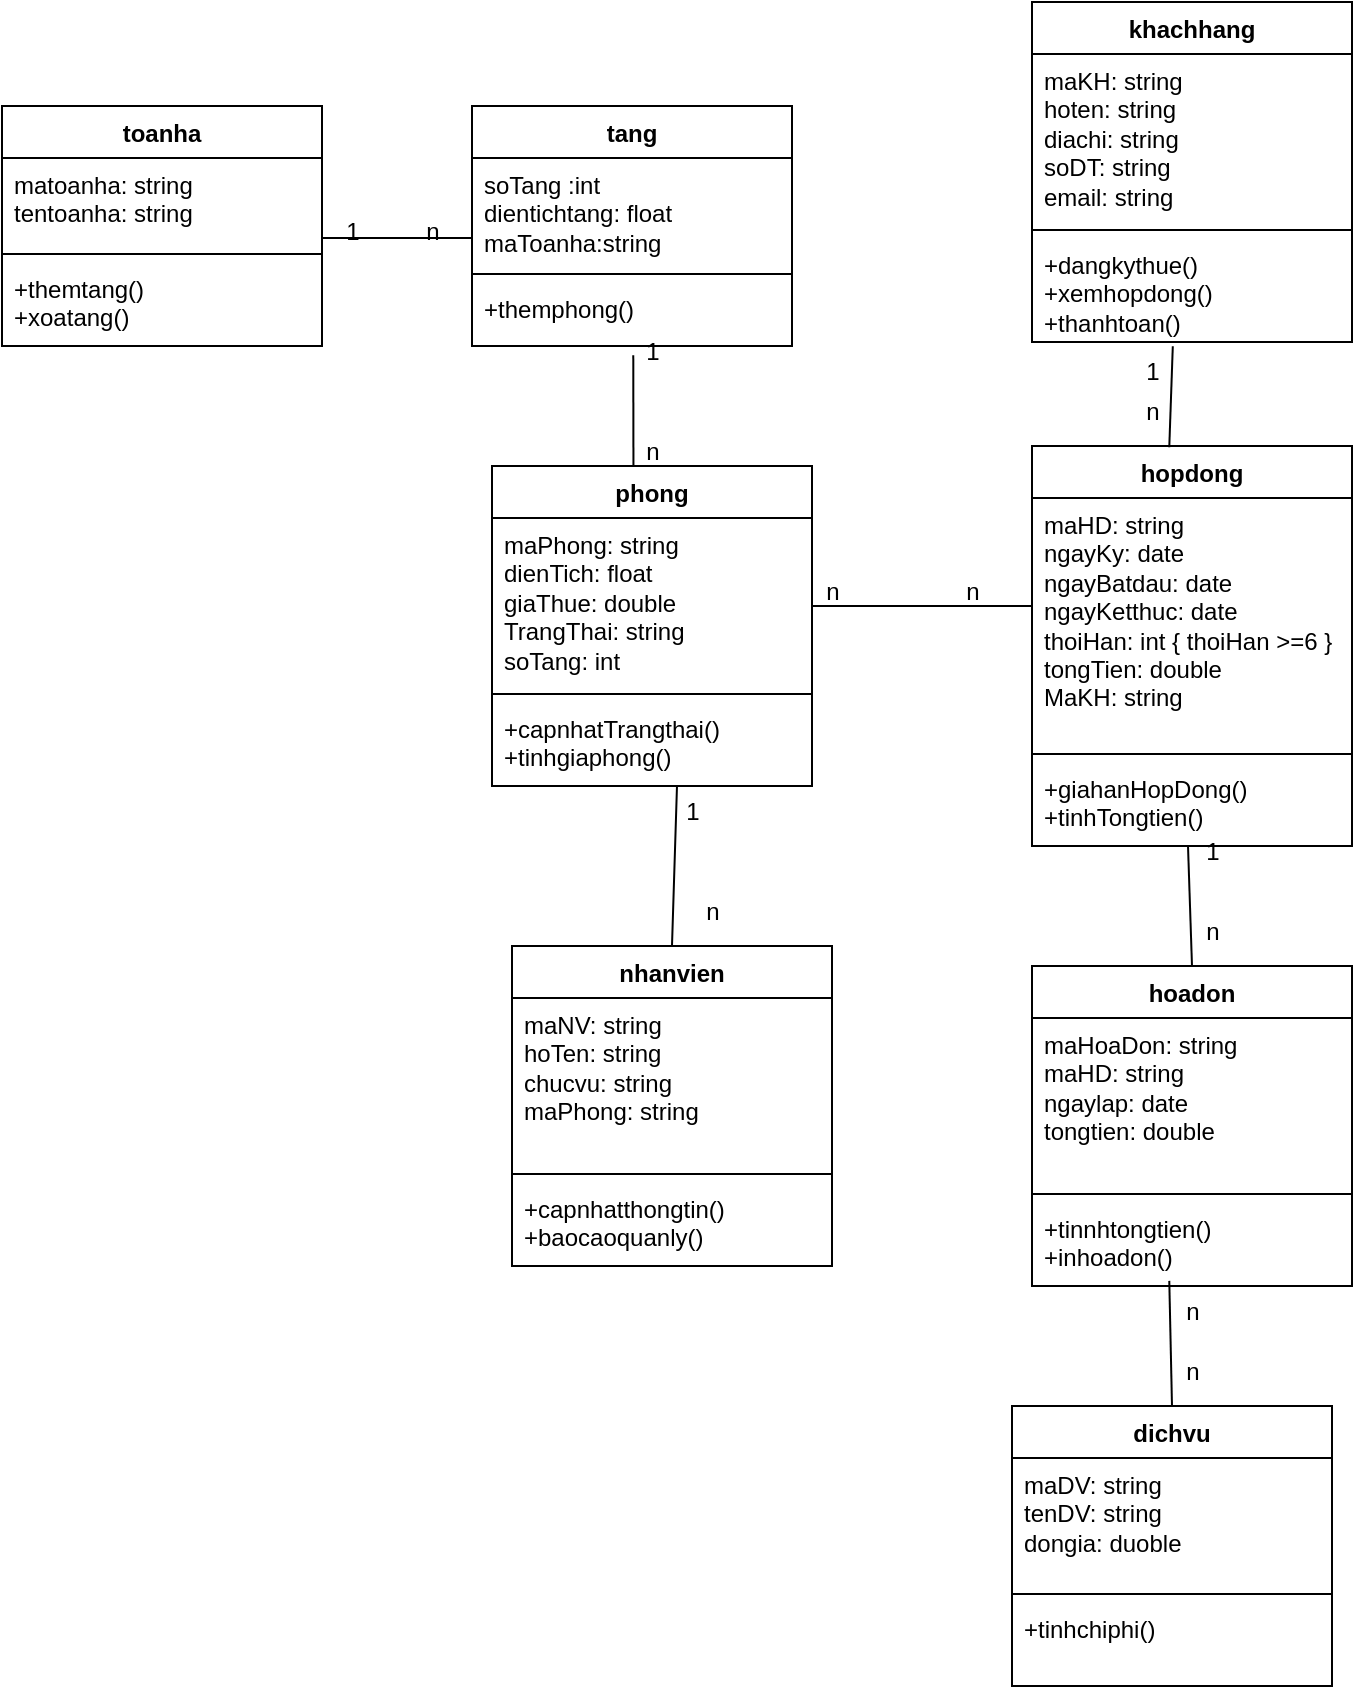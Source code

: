 <mxfile version="28.2.5">
  <diagram name="Page-1" id="X0OGJ7QjjBzwRQMzmcna">
    <mxGraphModel dx="1048" dy="663" grid="1" gridSize="10" guides="1" tooltips="1" connect="1" arrows="1" fold="1" page="1" pageScale="1" pageWidth="850" pageHeight="1100" math="0" shadow="0">
      <root>
        <mxCell id="0" />
        <mxCell id="1" parent="0" />
        <mxCell id="YFDspeUBQayLzU7aIswa-8" value="toanha" style="swimlane;fontStyle=1;align=center;verticalAlign=top;childLayout=stackLayout;horizontal=1;startSize=26;horizontalStack=0;resizeParent=1;resizeParentMax=0;resizeLast=0;collapsible=1;marginBottom=0;whiteSpace=wrap;html=1;" vertex="1" parent="1">
          <mxGeometry x="155" y="310" width="160" height="120" as="geometry" />
        </mxCell>
        <mxCell id="YFDspeUBQayLzU7aIswa-9" value="matoanha: string&lt;div&gt;tentoanha: string&lt;/div&gt;" style="text;strokeColor=none;fillColor=none;align=left;verticalAlign=top;spacingLeft=4;spacingRight=4;overflow=hidden;rotatable=0;points=[[0,0.5],[1,0.5]];portConstraint=eastwest;whiteSpace=wrap;html=1;" vertex="1" parent="YFDspeUBQayLzU7aIswa-8">
          <mxGeometry y="26" width="160" height="44" as="geometry" />
        </mxCell>
        <mxCell id="YFDspeUBQayLzU7aIswa-10" value="" style="line;strokeWidth=1;fillColor=none;align=left;verticalAlign=middle;spacingTop=-1;spacingLeft=3;spacingRight=3;rotatable=0;labelPosition=right;points=[];portConstraint=eastwest;strokeColor=inherit;" vertex="1" parent="YFDspeUBQayLzU7aIswa-8">
          <mxGeometry y="70" width="160" height="8" as="geometry" />
        </mxCell>
        <mxCell id="YFDspeUBQayLzU7aIswa-11" value="+themtang()&lt;div&gt;+xoatang()&lt;/div&gt;" style="text;strokeColor=none;fillColor=none;align=left;verticalAlign=top;spacingLeft=4;spacingRight=4;overflow=hidden;rotatable=0;points=[[0,0.5],[1,0.5]];portConstraint=eastwest;whiteSpace=wrap;html=1;" vertex="1" parent="YFDspeUBQayLzU7aIswa-8">
          <mxGeometry y="78" width="160" height="42" as="geometry" />
        </mxCell>
        <mxCell id="YFDspeUBQayLzU7aIswa-16" value="tang" style="swimlane;fontStyle=1;align=center;verticalAlign=top;childLayout=stackLayout;horizontal=1;startSize=26;horizontalStack=0;resizeParent=1;resizeParentMax=0;resizeLast=0;collapsible=1;marginBottom=0;whiteSpace=wrap;html=1;" vertex="1" parent="1">
          <mxGeometry x="390" y="310" width="160" height="120" as="geometry" />
        </mxCell>
        <mxCell id="YFDspeUBQayLzU7aIswa-17" value="&lt;div&gt;soTang :int&lt;/div&gt;&lt;div&gt;dientichtang: float&lt;/div&gt;&lt;div&gt;maToanha:string&lt;/div&gt;" style="text;strokeColor=none;fillColor=none;align=left;verticalAlign=top;spacingLeft=4;spacingRight=4;overflow=hidden;rotatable=0;points=[[0,0.5],[1,0.5]];portConstraint=eastwest;whiteSpace=wrap;html=1;" vertex="1" parent="YFDspeUBQayLzU7aIswa-16">
          <mxGeometry y="26" width="160" height="54" as="geometry" />
        </mxCell>
        <mxCell id="YFDspeUBQayLzU7aIswa-18" value="" style="line;strokeWidth=1;fillColor=none;align=left;verticalAlign=middle;spacingTop=-1;spacingLeft=3;spacingRight=3;rotatable=0;labelPosition=right;points=[];portConstraint=eastwest;strokeColor=inherit;" vertex="1" parent="YFDspeUBQayLzU7aIswa-16">
          <mxGeometry y="80" width="160" height="8" as="geometry" />
        </mxCell>
        <mxCell id="YFDspeUBQayLzU7aIswa-19" value="&lt;div&gt;+themphong()&lt;/div&gt;" style="text;strokeColor=none;fillColor=none;align=left;verticalAlign=top;spacingLeft=4;spacingRight=4;overflow=hidden;rotatable=0;points=[[0,0.5],[1,0.5]];portConstraint=eastwest;whiteSpace=wrap;html=1;" vertex="1" parent="YFDspeUBQayLzU7aIswa-16">
          <mxGeometry y="88" width="160" height="32" as="geometry" />
        </mxCell>
        <mxCell id="YFDspeUBQayLzU7aIswa-20" value="" style="line;strokeWidth=1;fillColor=none;align=left;verticalAlign=middle;spacingTop=-1;spacingLeft=3;spacingRight=3;rotatable=0;labelPosition=right;points=[];portConstraint=eastwest;strokeColor=inherit;" vertex="1" parent="1">
          <mxGeometry x="315" y="372" width="75" height="8" as="geometry" />
        </mxCell>
        <mxCell id="YFDspeUBQayLzU7aIswa-21" value="phong" style="swimlane;fontStyle=1;align=center;verticalAlign=top;childLayout=stackLayout;horizontal=1;startSize=26;horizontalStack=0;resizeParent=1;resizeParentMax=0;resizeLast=0;collapsible=1;marginBottom=0;whiteSpace=wrap;html=1;" vertex="1" parent="1">
          <mxGeometry x="400" y="490" width="160" height="160" as="geometry" />
        </mxCell>
        <mxCell id="YFDspeUBQayLzU7aIswa-22" value="&lt;div&gt;&lt;span style=&quot;background-color: transparent; color: light-dark(rgb(0, 0, 0), rgb(255, 255, 255));&quot;&gt;maPhong: string&lt;/span&gt;&lt;/div&gt;&lt;div&gt;&lt;span style=&quot;background-color: transparent; color: light-dark(rgb(0, 0, 0), rgb(255, 255, 255));&quot;&gt;dienTich: float&lt;/span&gt;&lt;/div&gt;&lt;div&gt;&lt;span style=&quot;background-color: transparent; color: light-dark(rgb(0, 0, 0), rgb(255, 255, 255));&quot;&gt;giaThue: double&lt;/span&gt;&lt;/div&gt;&lt;div&gt;TrangThai: string&lt;/div&gt;&lt;div&gt;soTang: int&lt;/div&gt;" style="text;strokeColor=none;fillColor=none;align=left;verticalAlign=top;spacingLeft=4;spacingRight=4;overflow=hidden;rotatable=0;points=[[0,0.5],[1,0.5]];portConstraint=eastwest;whiteSpace=wrap;html=1;" vertex="1" parent="YFDspeUBQayLzU7aIswa-21">
          <mxGeometry y="26" width="160" height="84" as="geometry" />
        </mxCell>
        <mxCell id="YFDspeUBQayLzU7aIswa-23" value="" style="line;strokeWidth=1;fillColor=none;align=left;verticalAlign=middle;spacingTop=-1;spacingLeft=3;spacingRight=3;rotatable=0;labelPosition=right;points=[];portConstraint=eastwest;strokeColor=inherit;" vertex="1" parent="YFDspeUBQayLzU7aIswa-21">
          <mxGeometry y="110" width="160" height="8" as="geometry" />
        </mxCell>
        <mxCell id="YFDspeUBQayLzU7aIswa-24" value="+capnhatTrangthai()&lt;div&gt;+tinhgiaphong()&lt;/div&gt;" style="text;strokeColor=none;fillColor=none;align=left;verticalAlign=top;spacingLeft=4;spacingRight=4;overflow=hidden;rotatable=0;points=[[0,0.5],[1,0.5]];portConstraint=eastwest;whiteSpace=wrap;html=1;" vertex="1" parent="YFDspeUBQayLzU7aIswa-21">
          <mxGeometry y="118" width="160" height="42" as="geometry" />
        </mxCell>
        <mxCell id="YFDspeUBQayLzU7aIswa-27" value="" style="endArrow=none;html=1;rounded=0;entryX=0.504;entryY=1.144;entryDx=0;entryDy=0;entryPerimeter=0;exitX=0.442;exitY=0;exitDx=0;exitDy=0;exitPerimeter=0;" edge="1" parent="1" source="YFDspeUBQayLzU7aIswa-21" target="YFDspeUBQayLzU7aIswa-19">
          <mxGeometry relative="1" as="geometry">
            <mxPoint x="190" y="480" as="sourcePoint" />
            <mxPoint x="390" y="450" as="targetPoint" />
          </mxGeometry>
        </mxCell>
        <mxCell id="YFDspeUBQayLzU7aIswa-28" value="" style="endArrow=none;html=1;rounded=0;" edge="1" parent="1">
          <mxGeometry relative="1" as="geometry">
            <mxPoint x="560" y="560" as="sourcePoint" />
            <mxPoint x="670" y="560" as="targetPoint" />
          </mxGeometry>
        </mxCell>
        <mxCell id="YFDspeUBQayLzU7aIswa-29" value="hopdong" style="swimlane;fontStyle=1;align=center;verticalAlign=top;childLayout=stackLayout;horizontal=1;startSize=26;horizontalStack=0;resizeParent=1;resizeParentMax=0;resizeLast=0;collapsible=1;marginBottom=0;whiteSpace=wrap;html=1;" vertex="1" parent="1">
          <mxGeometry x="670" y="480" width="160" height="200" as="geometry" />
        </mxCell>
        <mxCell id="YFDspeUBQayLzU7aIswa-30" value="maHD: string&lt;div&gt;ngayKy: date&lt;/div&gt;&lt;div&gt;ngayBatdau: date&lt;/div&gt;&lt;div&gt;ngayKetthuc: date&lt;/div&gt;&lt;div&gt;thoiHan: int { thoiHan &amp;gt;=6 }&lt;/div&gt;&lt;div&gt;tongTien: double&lt;/div&gt;&lt;div&gt;MaKH: string&lt;/div&gt;" style="text;strokeColor=none;fillColor=none;align=left;verticalAlign=top;spacingLeft=4;spacingRight=4;overflow=hidden;rotatable=0;points=[[0,0.5],[1,0.5]];portConstraint=eastwest;whiteSpace=wrap;html=1;" vertex="1" parent="YFDspeUBQayLzU7aIswa-29">
          <mxGeometry y="26" width="160" height="124" as="geometry" />
        </mxCell>
        <mxCell id="YFDspeUBQayLzU7aIswa-31" value="" style="line;strokeWidth=1;fillColor=none;align=left;verticalAlign=middle;spacingTop=-1;spacingLeft=3;spacingRight=3;rotatable=0;labelPosition=right;points=[];portConstraint=eastwest;strokeColor=inherit;" vertex="1" parent="YFDspeUBQayLzU7aIswa-29">
          <mxGeometry y="150" width="160" height="8" as="geometry" />
        </mxCell>
        <mxCell id="YFDspeUBQayLzU7aIswa-32" value="&lt;div&gt;+giahanHopDong()&lt;/div&gt;&lt;div&gt;+tinhTongtien()&lt;/div&gt;" style="text;strokeColor=none;fillColor=none;align=left;verticalAlign=top;spacingLeft=4;spacingRight=4;overflow=hidden;rotatable=0;points=[[0,0.5],[1,0.5]];portConstraint=eastwest;whiteSpace=wrap;html=1;" vertex="1" parent="YFDspeUBQayLzU7aIswa-29">
          <mxGeometry y="158" width="160" height="42" as="geometry" />
        </mxCell>
        <mxCell id="YFDspeUBQayLzU7aIswa-33" value="khachhang" style="swimlane;fontStyle=1;align=center;verticalAlign=top;childLayout=stackLayout;horizontal=1;startSize=26;horizontalStack=0;resizeParent=1;resizeParentMax=0;resizeLast=0;collapsible=1;marginBottom=0;whiteSpace=wrap;html=1;" vertex="1" parent="1">
          <mxGeometry x="670" y="258" width="160" height="170" as="geometry" />
        </mxCell>
        <mxCell id="YFDspeUBQayLzU7aIswa-34" value="maKH: string&lt;div&gt;hoten: string&lt;/div&gt;&lt;div&gt;diachi: string&lt;/div&gt;&lt;div&gt;soDT: string&lt;/div&gt;&lt;div&gt;email: string&lt;br&gt;&lt;div&gt;&lt;br&gt;&lt;/div&gt;&lt;/div&gt;" style="text;strokeColor=none;fillColor=none;align=left;verticalAlign=top;spacingLeft=4;spacingRight=4;overflow=hidden;rotatable=0;points=[[0,0.5],[1,0.5]];portConstraint=eastwest;whiteSpace=wrap;html=1;" vertex="1" parent="YFDspeUBQayLzU7aIswa-33">
          <mxGeometry y="26" width="160" height="84" as="geometry" />
        </mxCell>
        <mxCell id="YFDspeUBQayLzU7aIswa-35" value="" style="line;strokeWidth=1;fillColor=none;align=left;verticalAlign=middle;spacingTop=-1;spacingLeft=3;spacingRight=3;rotatable=0;labelPosition=right;points=[];portConstraint=eastwest;strokeColor=inherit;" vertex="1" parent="YFDspeUBQayLzU7aIswa-33">
          <mxGeometry y="110" width="160" height="8" as="geometry" />
        </mxCell>
        <mxCell id="YFDspeUBQayLzU7aIswa-36" value="+dangkythue()&lt;div&gt;+xemhopdong()&lt;/div&gt;&lt;div&gt;+thanhtoan()&lt;/div&gt;" style="text;strokeColor=none;fillColor=none;align=left;verticalAlign=top;spacingLeft=4;spacingRight=4;overflow=hidden;rotatable=0;points=[[0,0.5],[1,0.5]];portConstraint=eastwest;whiteSpace=wrap;html=1;" vertex="1" parent="YFDspeUBQayLzU7aIswa-33">
          <mxGeometry y="118" width="160" height="52" as="geometry" />
        </mxCell>
        <mxCell id="YFDspeUBQayLzU7aIswa-37" value="" style="endArrow=none;html=1;rounded=0;entryX=0.44;entryY=1.04;entryDx=0;entryDy=0;entryPerimeter=0;exitX=0.429;exitY=0.003;exitDx=0;exitDy=0;exitPerimeter=0;" edge="1" parent="1" source="YFDspeUBQayLzU7aIswa-29" target="YFDspeUBQayLzU7aIswa-36">
          <mxGeometry relative="1" as="geometry">
            <mxPoint x="580" y="450" as="sourcePoint" />
            <mxPoint x="740" y="450" as="targetPoint" />
          </mxGeometry>
        </mxCell>
        <mxCell id="YFDspeUBQayLzU7aIswa-38" value="nhanvien" style="swimlane;fontStyle=1;align=center;verticalAlign=top;childLayout=stackLayout;horizontal=1;startSize=26;horizontalStack=0;resizeParent=1;resizeParentMax=0;resizeLast=0;collapsible=1;marginBottom=0;whiteSpace=wrap;html=1;" vertex="1" parent="1">
          <mxGeometry x="410" y="730" width="160" height="160" as="geometry" />
        </mxCell>
        <mxCell id="YFDspeUBQayLzU7aIswa-39" value="maNV: string&lt;div&gt;hoTen: string&lt;/div&gt;&lt;div&gt;chucvu: string&lt;/div&gt;&lt;div&gt;maPhong: string&lt;/div&gt;" style="text;strokeColor=none;fillColor=none;align=left;verticalAlign=top;spacingLeft=4;spacingRight=4;overflow=hidden;rotatable=0;points=[[0,0.5],[1,0.5]];portConstraint=eastwest;whiteSpace=wrap;html=1;" vertex="1" parent="YFDspeUBQayLzU7aIswa-38">
          <mxGeometry y="26" width="160" height="84" as="geometry" />
        </mxCell>
        <mxCell id="YFDspeUBQayLzU7aIswa-40" value="" style="line;strokeWidth=1;fillColor=none;align=left;verticalAlign=middle;spacingTop=-1;spacingLeft=3;spacingRight=3;rotatable=0;labelPosition=right;points=[];portConstraint=eastwest;strokeColor=inherit;" vertex="1" parent="YFDspeUBQayLzU7aIswa-38">
          <mxGeometry y="110" width="160" height="8" as="geometry" />
        </mxCell>
        <mxCell id="YFDspeUBQayLzU7aIswa-41" value="+capnhatthongtin()&lt;div&gt;+baocaoquanly()&lt;/div&gt;" style="text;strokeColor=none;fillColor=none;align=left;verticalAlign=top;spacingLeft=4;spacingRight=4;overflow=hidden;rotatable=0;points=[[0,0.5],[1,0.5]];portConstraint=eastwest;whiteSpace=wrap;html=1;" vertex="1" parent="YFDspeUBQayLzU7aIswa-38">
          <mxGeometry y="118" width="160" height="42" as="geometry" />
        </mxCell>
        <mxCell id="YFDspeUBQayLzU7aIswa-42" value="" style="endArrow=none;html=1;rounded=0;entryX=0.578;entryY=1.008;entryDx=0;entryDy=0;entryPerimeter=0;exitX=0.5;exitY=0;exitDx=0;exitDy=0;" edge="1" parent="1" source="YFDspeUBQayLzU7aIswa-38" target="YFDspeUBQayLzU7aIswa-24">
          <mxGeometry relative="1" as="geometry">
            <mxPoint x="340" y="660" as="sourcePoint" />
            <mxPoint x="500" y="660" as="targetPoint" />
          </mxGeometry>
        </mxCell>
        <mxCell id="YFDspeUBQayLzU7aIswa-43" value="hoadon" style="swimlane;fontStyle=1;align=center;verticalAlign=top;childLayout=stackLayout;horizontal=1;startSize=26;horizontalStack=0;resizeParent=1;resizeParentMax=0;resizeLast=0;collapsible=1;marginBottom=0;whiteSpace=wrap;html=1;" vertex="1" parent="1">
          <mxGeometry x="670" y="740" width="160" height="160" as="geometry" />
        </mxCell>
        <mxCell id="YFDspeUBQayLzU7aIswa-44" value="maHoaDon: string&lt;div&gt;maHD: string&lt;/div&gt;&lt;div&gt;ngaylap: date&lt;/div&gt;&lt;div&gt;tongtien: double&lt;/div&gt;" style="text;strokeColor=none;fillColor=none;align=left;verticalAlign=top;spacingLeft=4;spacingRight=4;overflow=hidden;rotatable=0;points=[[0,0.5],[1,0.5]];portConstraint=eastwest;whiteSpace=wrap;html=1;" vertex="1" parent="YFDspeUBQayLzU7aIswa-43">
          <mxGeometry y="26" width="160" height="84" as="geometry" />
        </mxCell>
        <mxCell id="YFDspeUBQayLzU7aIswa-45" value="" style="line;strokeWidth=1;fillColor=none;align=left;verticalAlign=middle;spacingTop=-1;spacingLeft=3;spacingRight=3;rotatable=0;labelPosition=right;points=[];portConstraint=eastwest;strokeColor=inherit;" vertex="1" parent="YFDspeUBQayLzU7aIswa-43">
          <mxGeometry y="110" width="160" height="8" as="geometry" />
        </mxCell>
        <mxCell id="YFDspeUBQayLzU7aIswa-46" value="+tinnhtongtien()&lt;div&gt;+inhoadon()&lt;/div&gt;" style="text;strokeColor=none;fillColor=none;align=left;verticalAlign=top;spacingLeft=4;spacingRight=4;overflow=hidden;rotatable=0;points=[[0,0.5],[1,0.5]];portConstraint=eastwest;whiteSpace=wrap;html=1;" vertex="1" parent="YFDspeUBQayLzU7aIswa-43">
          <mxGeometry y="118" width="160" height="42" as="geometry" />
        </mxCell>
        <mxCell id="YFDspeUBQayLzU7aIswa-47" value="" style="endArrow=none;html=1;rounded=0;exitX=0.5;exitY=0;exitDx=0;exitDy=0;" edge="1" parent="1" source="YFDspeUBQayLzU7aIswa-43">
          <mxGeometry relative="1" as="geometry">
            <mxPoint x="570" y="690" as="sourcePoint" />
            <mxPoint x="748" y="680" as="targetPoint" />
          </mxGeometry>
        </mxCell>
        <mxCell id="YFDspeUBQayLzU7aIswa-48" value="dichvu" style="swimlane;fontStyle=1;align=center;verticalAlign=top;childLayout=stackLayout;horizontal=1;startSize=26;horizontalStack=0;resizeParent=1;resizeParentMax=0;resizeLast=0;collapsible=1;marginBottom=0;whiteSpace=wrap;html=1;" vertex="1" parent="1">
          <mxGeometry x="660" y="960" width="160" height="140" as="geometry" />
        </mxCell>
        <mxCell id="YFDspeUBQayLzU7aIswa-49" value="maDV: string&lt;div&gt;tenDV: string&lt;/div&gt;&lt;div&gt;dongia: duoble&lt;/div&gt;" style="text;strokeColor=none;fillColor=none;align=left;verticalAlign=top;spacingLeft=4;spacingRight=4;overflow=hidden;rotatable=0;points=[[0,0.5],[1,0.5]];portConstraint=eastwest;whiteSpace=wrap;html=1;" vertex="1" parent="YFDspeUBQayLzU7aIswa-48">
          <mxGeometry y="26" width="160" height="64" as="geometry" />
        </mxCell>
        <mxCell id="YFDspeUBQayLzU7aIswa-50" value="" style="line;strokeWidth=1;fillColor=none;align=left;verticalAlign=middle;spacingTop=-1;spacingLeft=3;spacingRight=3;rotatable=0;labelPosition=right;points=[];portConstraint=eastwest;strokeColor=inherit;" vertex="1" parent="YFDspeUBQayLzU7aIswa-48">
          <mxGeometry y="90" width="160" height="8" as="geometry" />
        </mxCell>
        <mxCell id="YFDspeUBQayLzU7aIswa-51" value="+tinhchiphi()" style="text;strokeColor=none;fillColor=none;align=left;verticalAlign=top;spacingLeft=4;spacingRight=4;overflow=hidden;rotatable=0;points=[[0,0.5],[1,0.5]];portConstraint=eastwest;whiteSpace=wrap;html=1;" vertex="1" parent="YFDspeUBQayLzU7aIswa-48">
          <mxGeometry y="98" width="160" height="42" as="geometry" />
        </mxCell>
        <mxCell id="YFDspeUBQayLzU7aIswa-52" value="" style="endArrow=none;html=1;rounded=0;entryX=0.5;entryY=0;entryDx=0;entryDy=0;exitX=0.429;exitY=0.939;exitDx=0;exitDy=0;exitPerimeter=0;" edge="1" parent="1" source="YFDspeUBQayLzU7aIswa-46" target="YFDspeUBQayLzU7aIswa-48">
          <mxGeometry relative="1" as="geometry">
            <mxPoint x="500" y="840" as="sourcePoint" />
            <mxPoint x="660" y="840" as="targetPoint" />
          </mxGeometry>
        </mxCell>
        <mxCell id="YFDspeUBQayLzU7aIswa-53" value="1" style="text;html=1;align=center;verticalAlign=middle;resizable=0;points=[];autosize=1;strokeColor=none;fillColor=none;" vertex="1" parent="1">
          <mxGeometry x="315" y="358" width="30" height="30" as="geometry" />
        </mxCell>
        <mxCell id="YFDspeUBQayLzU7aIswa-54" value="n" style="text;html=1;align=center;verticalAlign=middle;resizable=0;points=[];autosize=1;strokeColor=none;fillColor=none;" vertex="1" parent="1">
          <mxGeometry x="355" y="358" width="30" height="30" as="geometry" />
        </mxCell>
        <mxCell id="YFDspeUBQayLzU7aIswa-55" value="1" style="text;html=1;align=center;verticalAlign=middle;resizable=0;points=[];autosize=1;strokeColor=none;fillColor=none;" vertex="1" parent="1">
          <mxGeometry x="465" y="418" width="30" height="30" as="geometry" />
        </mxCell>
        <mxCell id="YFDspeUBQayLzU7aIswa-56" value="n" style="text;html=1;align=center;verticalAlign=middle;resizable=0;points=[];autosize=1;strokeColor=none;fillColor=none;" vertex="1" parent="1">
          <mxGeometry x="465" y="468" width="30" height="30" as="geometry" />
        </mxCell>
        <mxCell id="YFDspeUBQayLzU7aIswa-57" value="n" style="text;html=1;align=center;verticalAlign=middle;resizable=0;points=[];autosize=1;strokeColor=none;fillColor=none;" vertex="1" parent="1">
          <mxGeometry x="555" y="538" width="30" height="30" as="geometry" />
        </mxCell>
        <mxCell id="YFDspeUBQayLzU7aIswa-58" value="n" style="text;html=1;align=center;verticalAlign=middle;resizable=0;points=[];autosize=1;strokeColor=none;fillColor=none;" vertex="1" parent="1">
          <mxGeometry x="625" y="538" width="30" height="30" as="geometry" />
        </mxCell>
        <mxCell id="YFDspeUBQayLzU7aIswa-59" value="1" style="text;html=1;align=center;verticalAlign=middle;resizable=0;points=[];autosize=1;strokeColor=none;fillColor=none;" vertex="1" parent="1">
          <mxGeometry x="715" y="428" width="30" height="30" as="geometry" />
        </mxCell>
        <mxCell id="YFDspeUBQayLzU7aIswa-60" value="n" style="text;html=1;align=center;verticalAlign=middle;resizable=0;points=[];autosize=1;strokeColor=none;fillColor=none;" vertex="1" parent="1">
          <mxGeometry x="715" y="448" width="30" height="30" as="geometry" />
        </mxCell>
        <mxCell id="YFDspeUBQayLzU7aIswa-61" value="1" style="text;html=1;align=center;verticalAlign=middle;resizable=0;points=[];autosize=1;strokeColor=none;fillColor=none;" vertex="1" parent="1">
          <mxGeometry x="485" y="648" width="30" height="30" as="geometry" />
        </mxCell>
        <mxCell id="YFDspeUBQayLzU7aIswa-62" value="n" style="text;html=1;align=center;verticalAlign=middle;resizable=0;points=[];autosize=1;strokeColor=none;fillColor=none;" vertex="1" parent="1">
          <mxGeometry x="495" y="698" width="30" height="30" as="geometry" />
        </mxCell>
        <mxCell id="YFDspeUBQayLzU7aIswa-63" value="1" style="text;html=1;align=center;verticalAlign=middle;resizable=0;points=[];autosize=1;strokeColor=none;fillColor=none;" vertex="1" parent="1">
          <mxGeometry x="745" y="668" width="30" height="30" as="geometry" />
        </mxCell>
        <mxCell id="YFDspeUBQayLzU7aIswa-64" value="n" style="text;html=1;align=center;verticalAlign=middle;resizable=0;points=[];autosize=1;strokeColor=none;fillColor=none;" vertex="1" parent="1">
          <mxGeometry x="745" y="708" width="30" height="30" as="geometry" />
        </mxCell>
        <mxCell id="YFDspeUBQayLzU7aIswa-65" value="n" style="text;html=1;align=center;verticalAlign=middle;resizable=0;points=[];autosize=1;strokeColor=none;fillColor=none;" vertex="1" parent="1">
          <mxGeometry x="735" y="898" width="30" height="30" as="geometry" />
        </mxCell>
        <mxCell id="YFDspeUBQayLzU7aIswa-66" value="n" style="text;html=1;align=center;verticalAlign=middle;resizable=0;points=[];autosize=1;strokeColor=none;fillColor=none;" vertex="1" parent="1">
          <mxGeometry x="735" y="928" width="30" height="30" as="geometry" />
        </mxCell>
      </root>
    </mxGraphModel>
  </diagram>
</mxfile>

